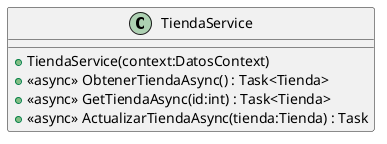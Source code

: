 @startuml
class TiendaService {
    + TiendaService(context:DatosContext)
    + <<async>> ObtenerTiendaAsync() : Task<Tienda>
    + <<async>> GetTiendaAsync(id:int) : Task<Tienda>
    + <<async>> ActualizarTiendaAsync(tienda:Tienda) : Task
}
@enduml
